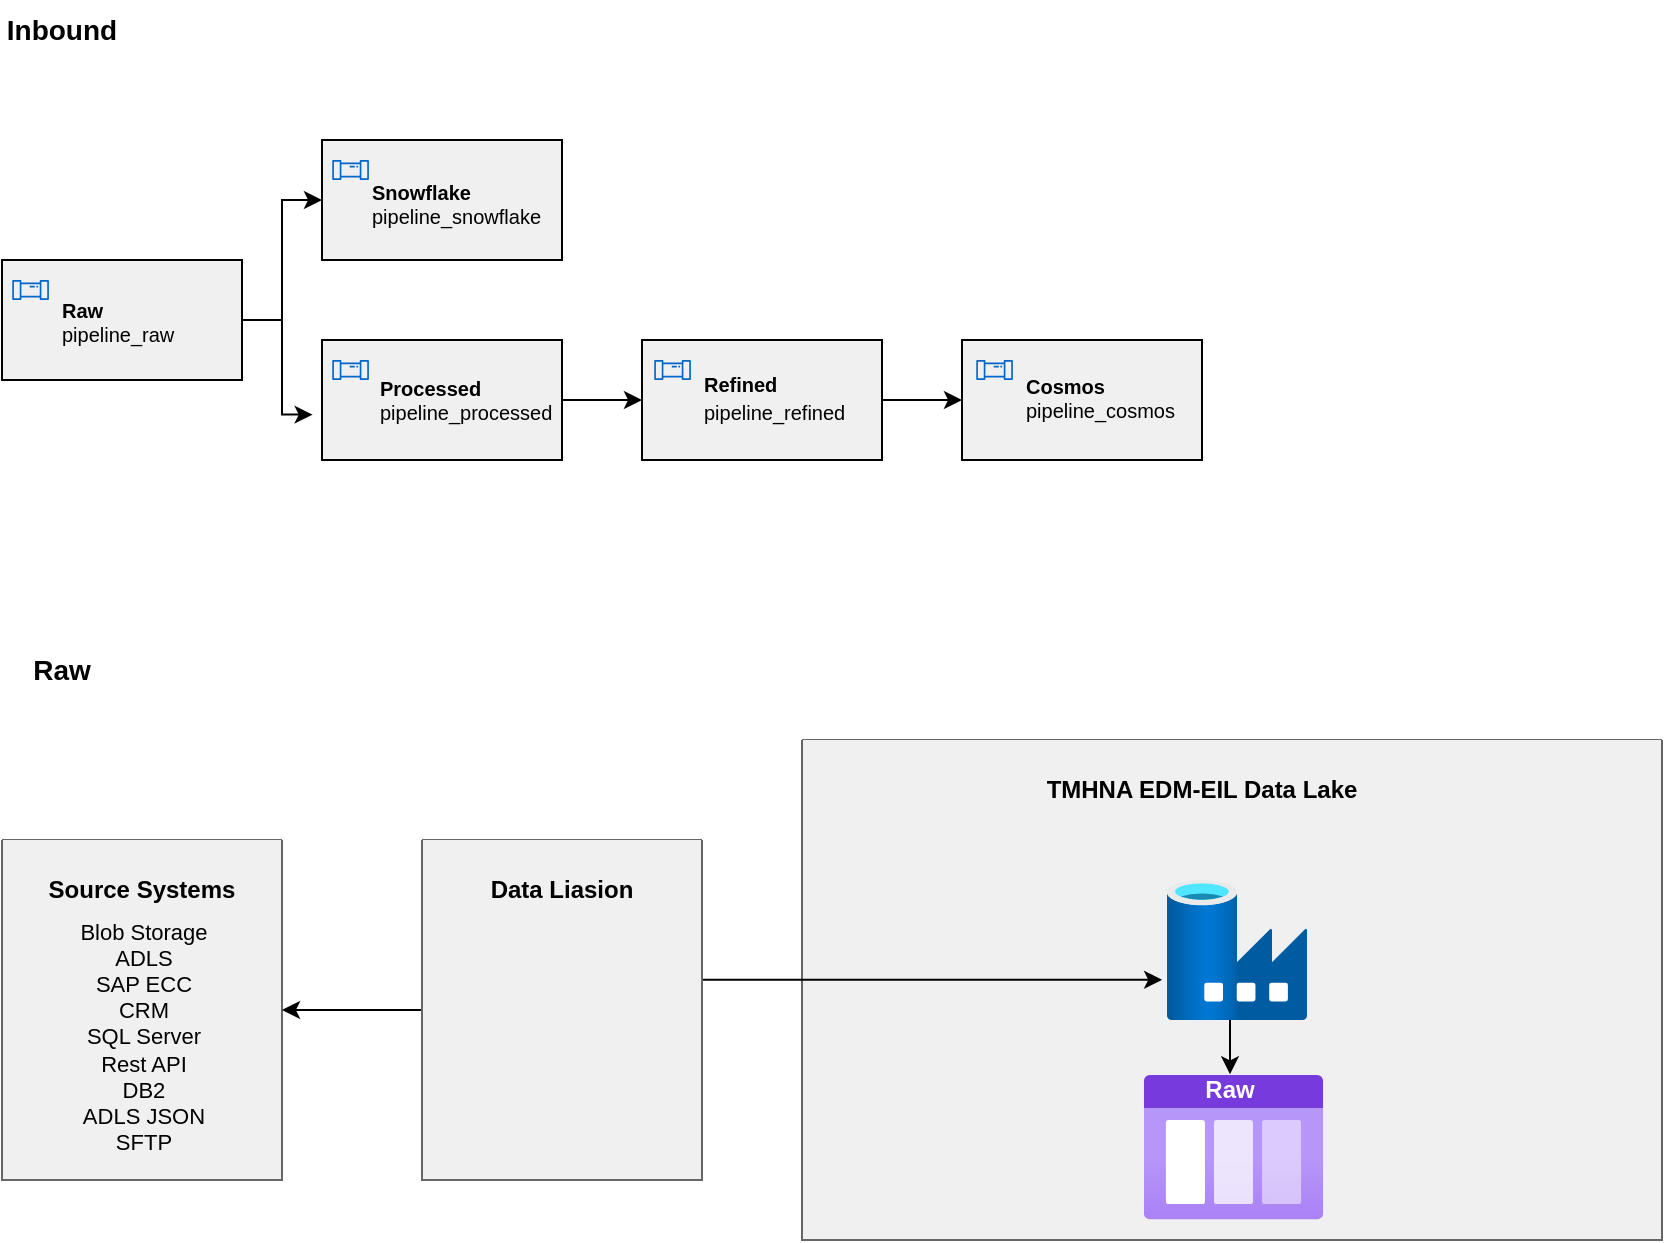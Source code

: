 <mxfile version="24.5.5" type="github">
  <diagram id="prtHgNgQTEPvFCAcTncT" name="Page-1">
    <mxGraphModel dx="1048" dy="612" grid="1" gridSize="10" guides="1" tooltips="1" connect="1" arrows="1" fold="1" page="1" pageScale="1" pageWidth="827" pageHeight="1169" math="0" shadow="0">
      <root>
        <mxCell id="0" />
        <mxCell id="1" parent="0" />
        <mxCell id="M97crFAa47GY9rkzzWFR-17" value="" style="swimlane;startSize=0;fillColor=#f5f5f5;fontColor=#333333;strokeColor=#666666;swimlaneFillColor=#F0F0F0;" parent="1" vertex="1">
          <mxGeometry x="120.0" y="450" width="140" height="170" as="geometry" />
        </mxCell>
        <mxCell id="M97crFAa47GY9rkzzWFR-18" value="Source Systems" style="text;strokeColor=none;align=center;fillColor=none;html=1;verticalAlign=middle;whiteSpace=wrap;rounded=0;fontStyle=1" parent="M97crFAa47GY9rkzzWFR-17" vertex="1">
          <mxGeometry x="20" y="10" width="100" height="30" as="geometry" />
        </mxCell>
        <mxCell id="M97crFAa47GY9rkzzWFR-19" value="&lt;div style=&quot;font-size: 11px;&quot;&gt;&lt;span style=&quot;background-color: initial; font-size: 11px;&quot;&gt;Blob Storage&lt;/span&gt;&lt;br&gt;&lt;span style=&quot;background-color: initial;&quot;&gt;ADLS&lt;/span&gt;&lt;br&gt;&lt;span style=&quot;background-color: initial;&quot;&gt;SAP ECC&lt;/span&gt;&lt;br&gt;&lt;span style=&quot;background-color: initial;&quot;&gt;CRM&lt;/span&gt;&lt;br&gt;&lt;span style=&quot;background-color: initial;&quot;&gt;SQL Server&lt;/span&gt;&lt;br&gt;&lt;span style=&quot;background-color: initial;&quot;&gt;Rest API&lt;/span&gt;&lt;br&gt;&lt;span style=&quot;background-color: initial;&quot;&gt;DB2&lt;/span&gt;&lt;br&gt;&lt;/div&gt;&lt;div style=&quot;font-size: 11px;&quot;&gt;&lt;span style=&quot;background-color: initial;&quot;&gt;ADLS JSON&lt;/span&gt;&lt;/div&gt;&lt;div style=&quot;font-size: 11px;&quot;&gt;&lt;span style=&quot;background-color: initial;&quot;&gt;SFTP&lt;/span&gt;&lt;/div&gt;&lt;div style=&quot;font-size: 11px;&quot;&gt;&lt;div&gt;&lt;br&gt;&lt;/div&gt;&lt;/div&gt;" style="text;strokeColor=none;align=center;fillColor=none;html=1;verticalAlign=middle;whiteSpace=wrap;rounded=0;" parent="M97crFAa47GY9rkzzWFR-17" vertex="1">
          <mxGeometry x="6" y="50" width="130" height="110" as="geometry" />
        </mxCell>
        <mxCell id="M97crFAa47GY9rkzzWFR-25" style="edgeStyle=orthogonalEdgeStyle;rounded=0;orthogonalLoop=1;jettySize=auto;html=1;entryX=1;entryY=0.5;entryDx=0;entryDy=0;" parent="1" target="M97crFAa47GY9rkzzWFR-17" edge="1">
          <mxGeometry relative="1" as="geometry">
            <mxPoint x="334" y="550.067" as="sourcePoint" />
            <Array as="points">
              <mxPoint x="334" y="535" />
            </Array>
          </mxGeometry>
        </mxCell>
        <mxCell id="M97crFAa47GY9rkzzWFR-26" value="" style="swimlane;startSize=0;fillColor=#f5f5f5;fontColor=#333333;strokeColor=#666666;swimlaneFillColor=#F0F0F0;textOpacity=60;" parent="1" vertex="1">
          <mxGeometry x="520" y="400" width="430" height="250" as="geometry" />
        </mxCell>
        <mxCell id="M97crFAa47GY9rkzzWFR-27" value="TMHNA EDM-EIL Data Lake" style="text;strokeColor=none;align=center;fillColor=none;html=1;verticalAlign=middle;whiteSpace=wrap;rounded=0;fontStyle=1" parent="M97crFAa47GY9rkzzWFR-26" vertex="1">
          <mxGeometry x="100" y="10" width="200" height="30" as="geometry" />
        </mxCell>
        <mxCell id="S6xCsclSlqHj8fzCPH_D-22" style="edgeStyle=orthogonalEdgeStyle;rounded=0;orthogonalLoop=1;jettySize=auto;html=1;" edge="1" parent="M97crFAa47GY9rkzzWFR-26" source="M97crFAa47GY9rkzzWFR-28" target="M97crFAa47GY9rkzzWFR-35">
          <mxGeometry relative="1" as="geometry">
            <Array as="points">
              <mxPoint x="214" y="150" />
              <mxPoint x="214" y="150" />
            </Array>
          </mxGeometry>
        </mxCell>
        <mxCell id="M97crFAa47GY9rkzzWFR-28" value="" style="image;aspect=fixed;html=1;points=[];align=center;fontSize=12;image=img/lib/azure2/databases/Data_Factory.svg;" parent="M97crFAa47GY9rkzzWFR-26" vertex="1">
          <mxGeometry x="182.5" y="70" width="70" height="70" as="geometry" />
        </mxCell>
        <mxCell id="M97crFAa47GY9rkzzWFR-35" value="" style="image;aspect=fixed;html=1;points=[];align=center;fontSize=12;image=img/lib/azure2/general/Storage_Queue.svg;" parent="M97crFAa47GY9rkzzWFR-26" vertex="1">
          <mxGeometry x="170.92" y="167.16" width="89.66" height="72.84" as="geometry" />
        </mxCell>
        <mxCell id="M97crFAa47GY9rkzzWFR-29" style="edgeStyle=orthogonalEdgeStyle;rounded=0;orthogonalLoop=1;jettySize=auto;html=1;textOpacity=0;verticalAlign=middle;" parent="M97crFAa47GY9rkzzWFR-26" edge="1">
          <mxGeometry relative="1" as="geometry">
            <mxPoint x="180.067" y="119.93" as="targetPoint" />
            <mxPoint x="-70" y="99.93" as="sourcePoint" />
            <Array as="points">
              <mxPoint x="-70" y="120" />
            </Array>
          </mxGeometry>
        </mxCell>
        <mxCell id="S6xCsclSlqHj8fzCPH_D-18" value="Raw" style="text;strokeColor=none;align=center;fillColor=none;html=1;verticalAlign=middle;whiteSpace=wrap;rounded=0;fontSize=12;fontColor=#FFFFFF;fontStyle=1" vertex="1" parent="M97crFAa47GY9rkzzWFR-26">
          <mxGeometry x="183.75" y="160" width="60" height="30" as="geometry" />
        </mxCell>
        <mxCell id="M97crFAa47GY9rkzzWFR-40" value="" style="swimlane;startSize=0;fillColor=#f5f5f5;fontColor=#333333;strokeColor=#666666;swimlaneFillColor=#F0F0F0;" parent="1" vertex="1">
          <mxGeometry x="330" y="450" width="140" height="170" as="geometry" />
        </mxCell>
        <mxCell id="M97crFAa47GY9rkzzWFR-41" value="Data Liasion" style="text;strokeColor=none;align=center;fillColor=none;html=1;verticalAlign=middle;whiteSpace=wrap;rounded=0;fontStyle=1" parent="M97crFAa47GY9rkzzWFR-40" vertex="1">
          <mxGeometry x="20" y="10" width="100" height="30" as="geometry" />
        </mxCell>
        <mxCell id="S6xCsclSlqHj8fzCPH_D-13" style="edgeStyle=orthogonalEdgeStyle;rounded=0;orthogonalLoop=1;jettySize=auto;html=1;entryX=0;entryY=0.5;entryDx=0;entryDy=0;" edge="1" parent="1" source="M97crFAa47GY9rkzzWFR-58" target="M97crFAa47GY9rkzzWFR-61">
          <mxGeometry relative="1" as="geometry" />
        </mxCell>
        <mxCell id="M97crFAa47GY9rkzzWFR-58" value="" style="rounded=0;whiteSpace=wrap;html=1;fillColor=#F0F0F0;" parent="1" vertex="1">
          <mxGeometry x="120" y="160" width="120" height="60" as="geometry" />
        </mxCell>
        <mxCell id="M97crFAa47GY9rkzzWFR-59" value="&lt;b style=&quot;font-size: 10px;&quot;&gt;&lt;font style=&quot;font-size: 10px;&quot;&gt;Raw&lt;/font&gt;&lt;/b&gt;&lt;div style=&quot;font-size: 10px;&quot;&gt;&lt;font style=&quot;font-size: 10px;&quot;&gt;pipeline_raw&lt;/font&gt;&lt;/div&gt;" style="text;strokeColor=none;align=left;fillColor=none;html=1;verticalAlign=middle;whiteSpace=wrap;rounded=0;fontSize=10;" parent="1" vertex="1">
          <mxGeometry x="148" y="181" width="50" height="20" as="geometry" />
        </mxCell>
        <mxCell id="M97crFAa47GY9rkzzWFR-60" value="" style="sketch=0;outlineConnect=0;fontColor=#232F3E;gradientColor=none;fillColor=#0066CC;strokeColor=none;dashed=0;verticalLabelPosition=bottom;verticalAlign=top;align=center;html=1;fontSize=12;fontStyle=0;aspect=fixed;pointerEvents=1;shape=mxgraph.aws4.iot_analytics_pipeline;strokeWidth=3;fillStyle=solid;" parent="1" vertex="1">
          <mxGeometry x="125" y="170" width="18.57" height="10" as="geometry" />
        </mxCell>
        <mxCell id="M97crFAa47GY9rkzzWFR-61" value="" style="rounded=0;whiteSpace=wrap;html=1;fillColor=#F0F0F0;" parent="1" vertex="1">
          <mxGeometry x="280" y="100" width="120" height="60" as="geometry" />
        </mxCell>
        <mxCell id="S6xCsclSlqHj8fzCPH_D-15" style="edgeStyle=orthogonalEdgeStyle;rounded=0;orthogonalLoop=1;jettySize=auto;html=1;exitX=1;exitY=0.5;exitDx=0;exitDy=0;entryX=0;entryY=0.5;entryDx=0;entryDy=0;" edge="1" parent="1" source="M97crFAa47GY9rkzzWFR-62" target="M97crFAa47GY9rkzzWFR-63">
          <mxGeometry relative="1" as="geometry" />
        </mxCell>
        <mxCell id="M97crFAa47GY9rkzzWFR-62" value="" style="rounded=0;whiteSpace=wrap;html=1;fillColor=#F0F0F0;" parent="1" vertex="1">
          <mxGeometry x="280" y="200" width="120" height="60" as="geometry" />
        </mxCell>
        <mxCell id="S6xCsclSlqHj8fzCPH_D-16" style="edgeStyle=orthogonalEdgeStyle;rounded=0;orthogonalLoop=1;jettySize=auto;html=1;exitX=1;exitY=0.5;exitDx=0;exitDy=0;entryX=0;entryY=0.5;entryDx=0;entryDy=0;" edge="1" parent="1" source="M97crFAa47GY9rkzzWFR-63" target="M97crFAa47GY9rkzzWFR-64">
          <mxGeometry relative="1" as="geometry" />
        </mxCell>
        <mxCell id="M97crFAa47GY9rkzzWFR-63" value="" style="rounded=0;whiteSpace=wrap;html=1;fillColor=#F0F0F0;" parent="1" vertex="1">
          <mxGeometry x="440" y="200" width="120" height="60" as="geometry" />
        </mxCell>
        <mxCell id="M97crFAa47GY9rkzzWFR-64" value="" style="rounded=0;whiteSpace=wrap;html=1;fillColor=#F0F0F0;" parent="1" vertex="1">
          <mxGeometry x="600" y="200" width="120" height="60" as="geometry" />
        </mxCell>
        <mxCell id="S6xCsclSlqHj8fzCPH_D-5" value="&lt;b style=&quot;font-size: 10px;&quot;&gt;&lt;font style=&quot;font-size: 10px;&quot;&gt;Processed&lt;/font&gt;&lt;/b&gt;&lt;div style=&quot;font-size: 10px;&quot;&gt;&lt;font style=&quot;font-size: 10px;&quot;&gt;pipeline_processed&lt;/font&gt;&lt;/div&gt;" style="text;strokeColor=none;align=left;fillColor=none;html=1;verticalAlign=middle;whiteSpace=wrap;rounded=0;fontSize=10;" vertex="1" parent="1">
          <mxGeometry x="307" y="220" width="50" height="20" as="geometry" />
        </mxCell>
        <mxCell id="S6xCsclSlqHj8fzCPH_D-6" value="" style="sketch=0;outlineConnect=0;fontColor=#232F3E;gradientColor=none;fillColor=#0066CC;strokeColor=none;dashed=0;verticalLabelPosition=bottom;verticalAlign=top;align=center;html=1;fontSize=12;fontStyle=0;aspect=fixed;pointerEvents=1;shape=mxgraph.aws4.iot_analytics_pipeline;strokeWidth=3;fillStyle=solid;" vertex="1" parent="1">
          <mxGeometry x="285" y="210" width="18.57" height="10" as="geometry" />
        </mxCell>
        <mxCell id="S6xCsclSlqHj8fzCPH_D-7" value="&lt;b style=&quot;&quot;&gt;&lt;font style=&quot;font-size: 10px;&quot;&gt;Refined&lt;/font&gt;&lt;/b&gt;&lt;div style=&quot;font-size: 11px;&quot;&gt;&lt;font style=&quot;font-size: 10px;&quot;&gt;pipeline_refined&lt;/font&gt;&lt;/div&gt;" style="text;strokeColor=none;align=left;fillColor=none;html=1;verticalAlign=middle;whiteSpace=wrap;rounded=0;fontSize=11;" vertex="1" parent="1">
          <mxGeometry x="469" y="219" width="50" height="20" as="geometry" />
        </mxCell>
        <mxCell id="S6xCsclSlqHj8fzCPH_D-8" value="" style="sketch=0;outlineConnect=0;fontColor=#232F3E;gradientColor=none;fillColor=#0066CC;strokeColor=none;dashed=0;verticalLabelPosition=bottom;verticalAlign=top;align=center;html=1;fontSize=12;fontStyle=0;aspect=fixed;pointerEvents=1;shape=mxgraph.aws4.iot_analytics_pipeline;strokeWidth=3;fillStyle=solid;" vertex="1" parent="1">
          <mxGeometry x="446" y="210" width="18.57" height="10" as="geometry" />
        </mxCell>
        <mxCell id="S6xCsclSlqHj8fzCPH_D-9" value="&lt;b style=&quot;font-size: 10px;&quot;&gt;&lt;font style=&quot;font-size: 10px;&quot;&gt;Cosmos&lt;/font&gt;&lt;/b&gt;&lt;div style=&quot;font-size: 10px;&quot;&gt;&lt;font style=&quot;font-size: 10px;&quot;&gt;pipeline_cosmos&lt;/font&gt;&lt;/div&gt;" style="text;strokeColor=none;align=left;fillColor=none;html=1;verticalAlign=middle;whiteSpace=wrap;rounded=0;fontSize=11;" vertex="1" parent="1">
          <mxGeometry x="630" y="219" width="50" height="20" as="geometry" />
        </mxCell>
        <mxCell id="S6xCsclSlqHj8fzCPH_D-10" value="" style="sketch=0;outlineConnect=0;fontColor=#232F3E;gradientColor=none;fillColor=#0066CC;strokeColor=none;dashed=0;verticalLabelPosition=bottom;verticalAlign=top;align=center;html=1;fontSize=12;fontStyle=0;aspect=fixed;pointerEvents=1;shape=mxgraph.aws4.iot_analytics_pipeline;strokeWidth=3;fillStyle=solid;" vertex="1" parent="1">
          <mxGeometry x="607" y="210" width="18.57" height="10" as="geometry" />
        </mxCell>
        <mxCell id="S6xCsclSlqHj8fzCPH_D-11" value="&lt;b style=&quot;font-size: 10px;&quot;&gt;&lt;font style=&quot;font-size: 10px;&quot;&gt;Snowflake&lt;/font&gt;&lt;/b&gt;&lt;div style=&quot;font-size: 10px;&quot;&gt;&lt;font style=&quot;font-size: 10px;&quot;&gt;pipeline_snowflake&lt;/font&gt;&lt;/div&gt;" style="text;strokeColor=none;align=left;fillColor=none;html=1;verticalAlign=middle;whiteSpace=wrap;rounded=0;fontSize=10;" vertex="1" parent="1">
          <mxGeometry x="303" y="122" width="50" height="20" as="geometry" />
        </mxCell>
        <mxCell id="S6xCsclSlqHj8fzCPH_D-12" value="" style="sketch=0;outlineConnect=0;fontColor=#232F3E;gradientColor=none;fillColor=#0066CC;strokeColor=none;dashed=0;verticalLabelPosition=bottom;verticalAlign=top;align=center;html=1;fontSize=12;fontStyle=0;aspect=fixed;pointerEvents=1;shape=mxgraph.aws4.iot_analytics_pipeline;strokeWidth=3;fillStyle=solid;" vertex="1" parent="1">
          <mxGeometry x="285" y="110" width="18.57" height="10" as="geometry" />
        </mxCell>
        <mxCell id="S6xCsclSlqHj8fzCPH_D-14" style="edgeStyle=orthogonalEdgeStyle;rounded=0;orthogonalLoop=1;jettySize=auto;html=1;exitX=1;exitY=0.5;exitDx=0;exitDy=0;entryX=-0.039;entryY=0.622;entryDx=0;entryDy=0;entryPerimeter=0;" edge="1" parent="1" source="M97crFAa47GY9rkzzWFR-58" target="M97crFAa47GY9rkzzWFR-62">
          <mxGeometry relative="1" as="geometry" />
        </mxCell>
        <mxCell id="S6xCsclSlqHj8fzCPH_D-17" value="Inbound" style="text;strokeColor=none;align=center;fillColor=none;html=1;verticalAlign=middle;whiteSpace=wrap;rounded=0;fontStyle=1;fontSize=14;" vertex="1" parent="1">
          <mxGeometry x="120" y="30" width="60" height="30" as="geometry" />
        </mxCell>
        <mxCell id="S6xCsclSlqHj8fzCPH_D-23" value="Raw" style="text;strokeColor=none;align=center;fillColor=none;html=1;verticalAlign=middle;whiteSpace=wrap;rounded=0;fontStyle=1;fontSize=14;" vertex="1" parent="1">
          <mxGeometry x="120" y="340" width="60" height="50" as="geometry" />
        </mxCell>
      </root>
    </mxGraphModel>
  </diagram>
</mxfile>

